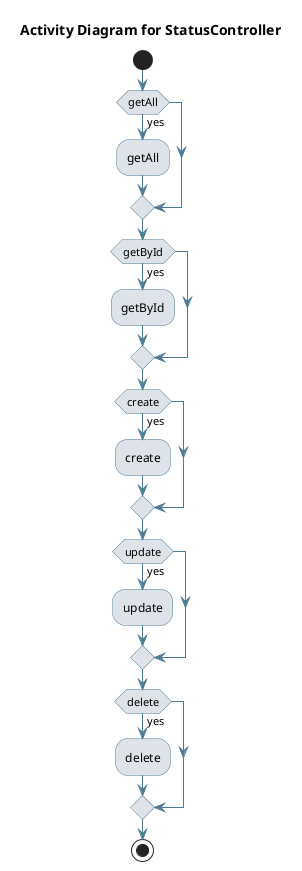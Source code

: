@startuml
skinparam activity {
 BackgroundColor #DEE3E9 
 BorderColor #4D7A97 
 ArrowColor #4D7A97 
}
!pragma useVerticalIf on
start
title Activity Diagram for StatusController

if (getAll) then (yes)
:getAll;
endif
if (getById) then (yes)
:getById;
endif
if (create) then (yes)
:create;
endif
if (update) then (yes)
:update;
endif
if (delete) then (yes)
:delete;
endif
stop
@enduml
